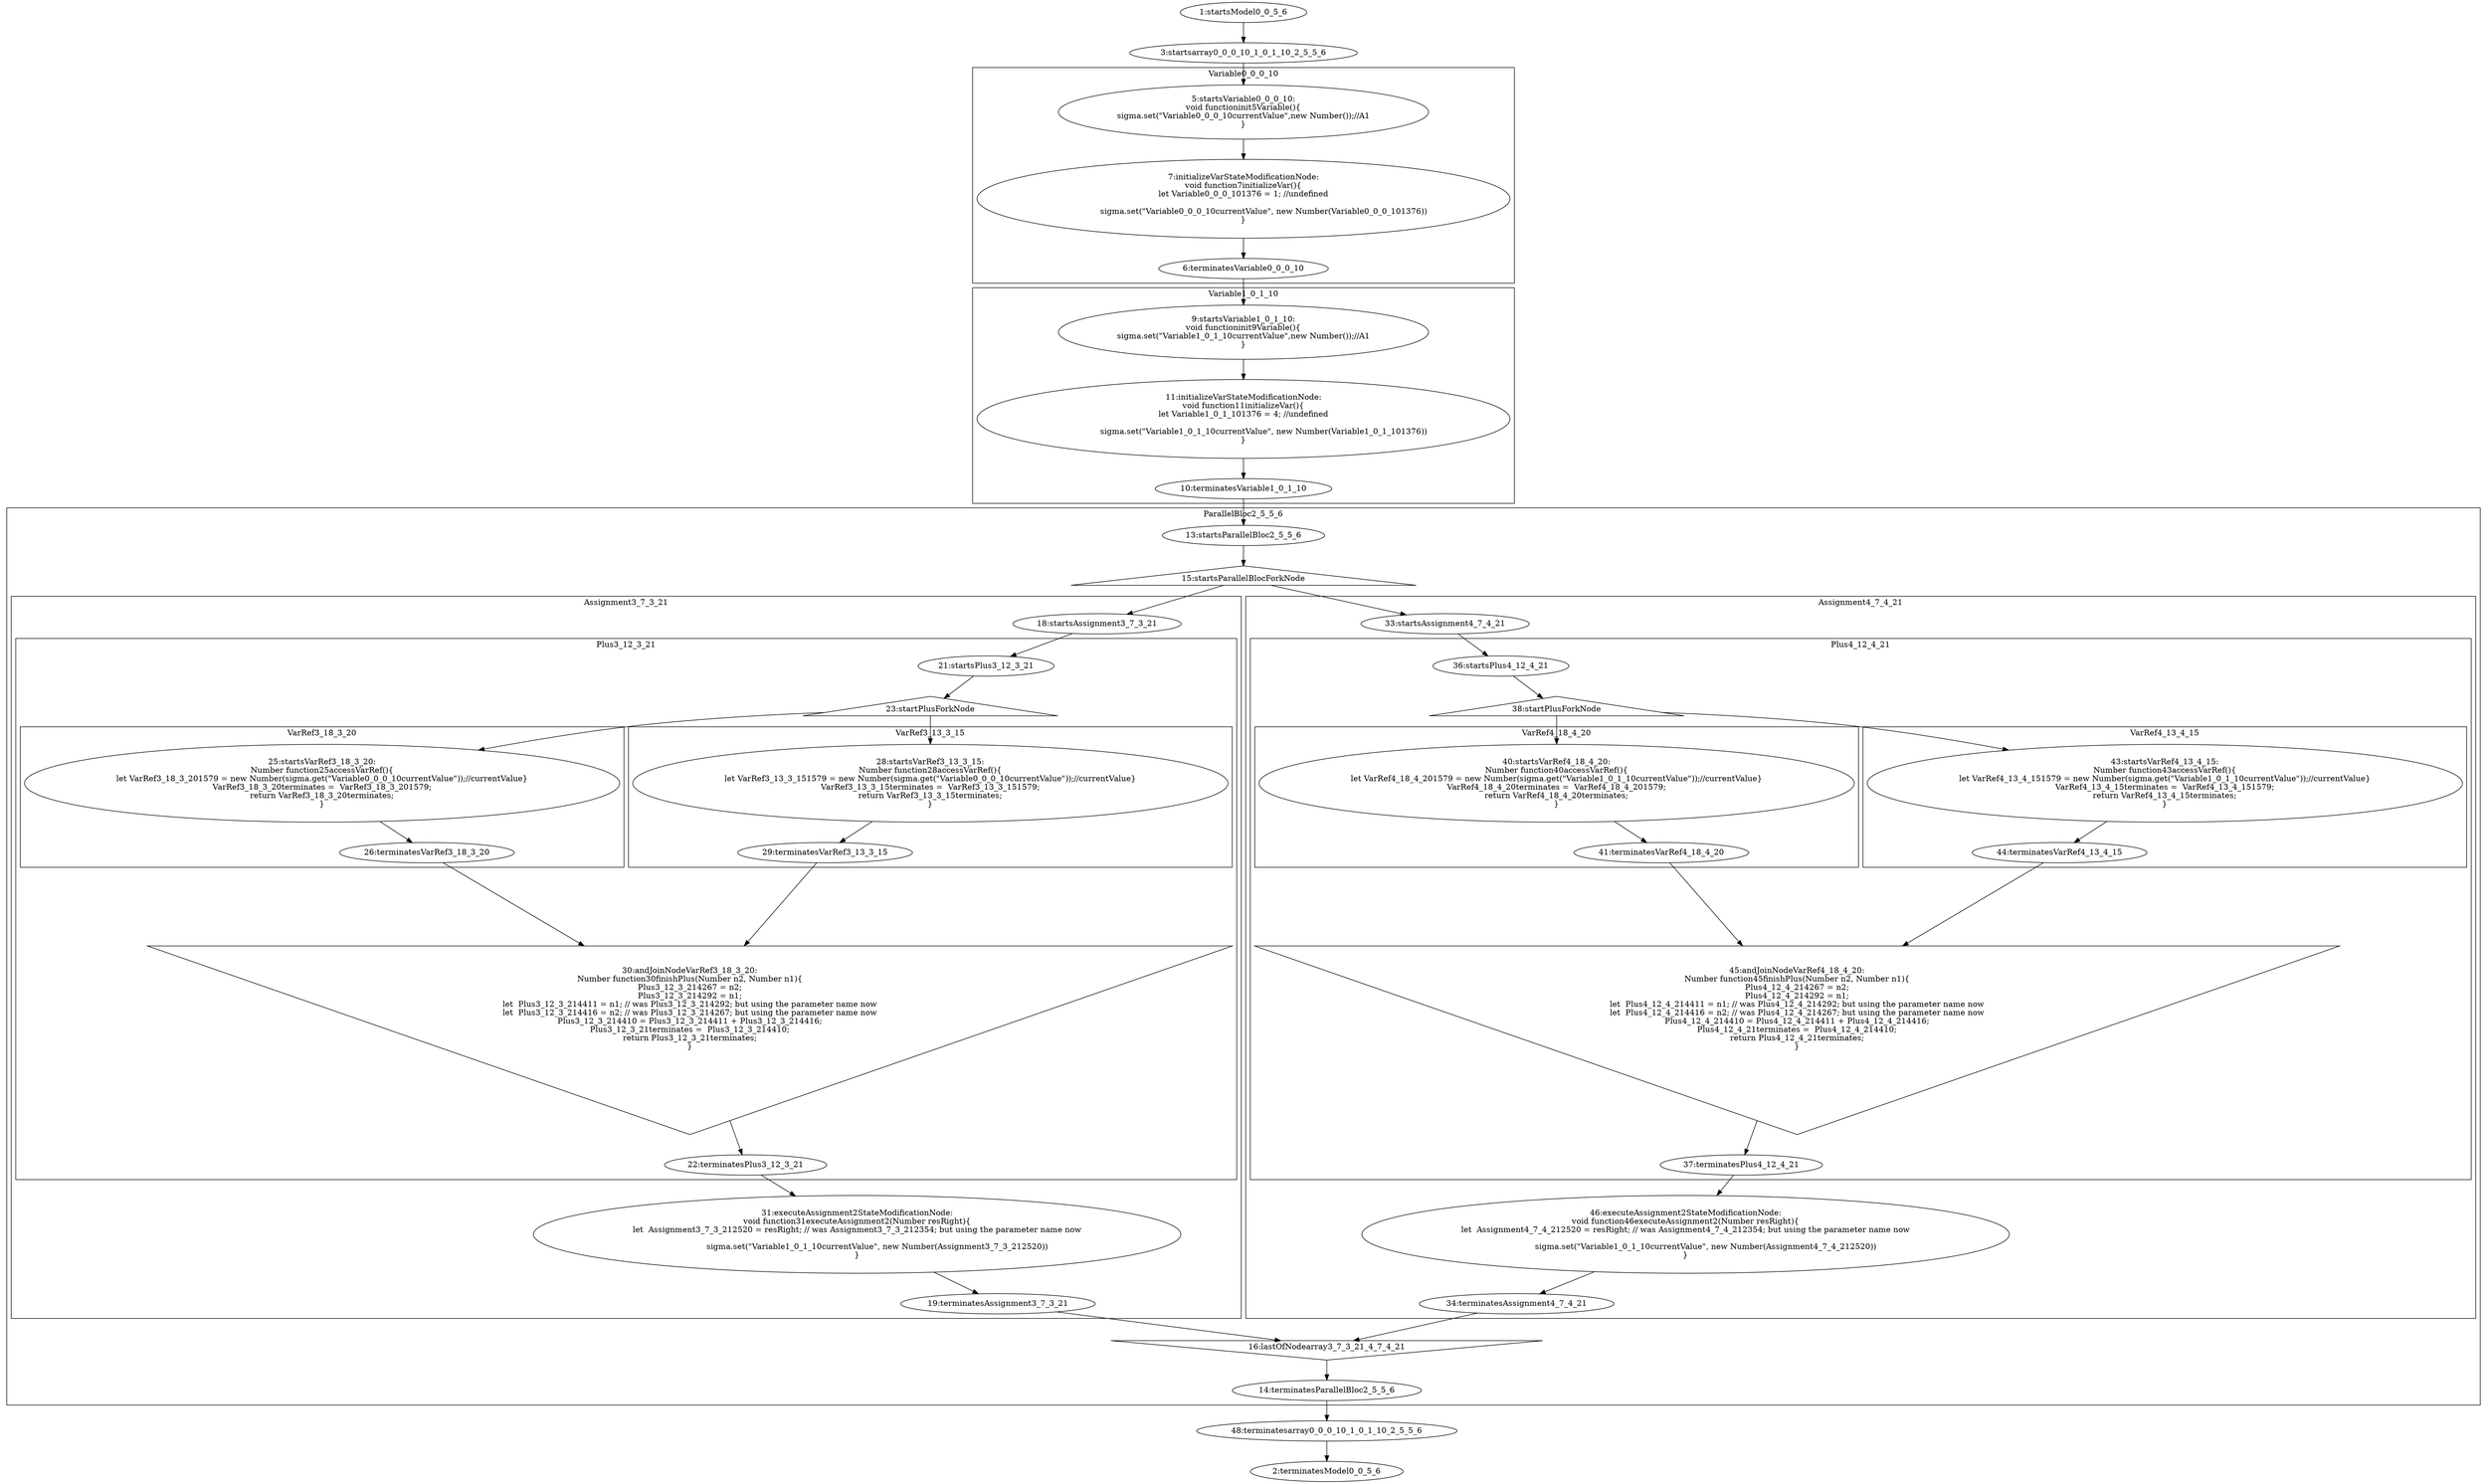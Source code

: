 digraph G {
subgraph cluster_4 {
label = "Variable0_0_0_10";
  "5" [label="5:startsVariable0_0_0_10:
void functioninit5Variable(){
sigma.set(\"Variable0_0_0_10currentValue\",new Number());//A1
}" shape="ellipse" ];
  "6" [label="6:terminatesVariable0_0_0_10" shape="ellipse" ];
  "7" [label="7:initializeVarStateModificationNode:
void function7initializeVar(){
let Variable0_0_0_101376 = 1; //undefined

                sigma.set(\"Variable0_0_0_10currentValue\", new Number(Variable0_0_0_101376))
}" shape="ellipse" ];
}
subgraph cluster_8 {
label = "Variable1_0_1_10";
  "9" [label="9:startsVariable1_0_1_10:
void functioninit9Variable(){
sigma.set(\"Variable1_0_1_10currentValue\",new Number());//A1
}" shape="ellipse" ];
  "10" [label="10:terminatesVariable1_0_1_10" shape="ellipse" ];
  "11" [label="11:initializeVarStateModificationNode:
void function11initializeVar(){
let Variable1_0_1_101376 = 4; //undefined

                sigma.set(\"Variable1_0_1_10currentValue\", new Number(Variable1_0_1_101376))
}" shape="ellipse" ];
}
subgraph cluster_12 {
label = "ParallelBloc2_5_5_6";
  "13" [label="13:startsParallelBloc2_5_5_6" shape="ellipse" ];
  "14" [label="14:terminatesParallelBloc2_5_5_6" shape="ellipse" ];
  "15" [label="15:startsParallelBlocForkNode" shape="triangle" ];
  "16" [label="16:lastOfNodearray3_7_3_21_4_7_4_21" shape="invtriangle" ];
subgraph cluster_17 {
label = "Assignment3_7_3_21";
  "18" [label="18:startsAssignment3_7_3_21" shape="ellipse" ];
  "19" [label="19:terminatesAssignment3_7_3_21" shape="ellipse" ];
  "31" [label="31:executeAssignment2StateModificationNode:
void function31executeAssignment2(Number resRight){
let  Assignment3_7_3_212520 = resRight; // was Assignment3_7_3_212354; but using the parameter name now
                                 
                sigma.set(\"Variable1_0_1_10currentValue\", new Number(Assignment3_7_3_212520))
}" shape="ellipse" ];
subgraph cluster_20 {
label = "Plus3_12_3_21";
  "21" [label="21:startsPlus3_12_3_21" shape="ellipse" ];
  "22" [label="22:terminatesPlus3_12_3_21" shape="ellipse" ];
  "23" [label="23:startPlusForkNode" shape="triangle" ];
  "30" [label="30:andJoinNodeVarRef3_18_3_20:
Number function30finishPlus(Number n2, Number n1){
Plus3_12_3_214267 = n2;
Plus3_12_3_214292 = n1;
let  Plus3_12_3_214411 = n1; // was Plus3_12_3_214292; but using the parameter name now
let  Plus3_12_3_214416 = n2; // was Plus3_12_3_214267; but using the parameter name now
Plus3_12_3_214410 = Plus3_12_3_214411 + Plus3_12_3_214416;
Plus3_12_3_21terminates =  Plus3_12_3_214410;
return Plus3_12_3_21terminates;
}" shape="invtriangle" ];
subgraph cluster_24 {
label = "VarRef3_18_3_20";
  "25" [label="25:startsVarRef3_18_3_20:
Number function25accessVarRef(){
let VarRef3_18_3_201579 = new Number(sigma.get(\"Variable0_0_0_10currentValue\"));//currentValue}
VarRef3_18_3_20terminates =  VarRef3_18_3_201579;
return VarRef3_18_3_20terminates;
}" shape="ellipse" ];
  "26" [label="26:terminatesVarRef3_18_3_20" shape="ellipse" ];
}
subgraph cluster_27 {
label = "VarRef3_13_3_15";
  "28" [label="28:startsVarRef3_13_3_15:
Number function28accessVarRef(){
let VarRef3_13_3_151579 = new Number(sigma.get(\"Variable0_0_0_10currentValue\"));//currentValue}
VarRef3_13_3_15terminates =  VarRef3_13_3_151579;
return VarRef3_13_3_15terminates;
}" shape="ellipse" ];
  "29" [label="29:terminatesVarRef3_13_3_15" shape="ellipse" ];
}
}
}
subgraph cluster_32 {
label = "Assignment4_7_4_21";
  "33" [label="33:startsAssignment4_7_4_21" shape="ellipse" ];
  "34" [label="34:terminatesAssignment4_7_4_21" shape="ellipse" ];
  "46" [label="46:executeAssignment2StateModificationNode:
void function46executeAssignment2(Number resRight){
let  Assignment4_7_4_212520 = resRight; // was Assignment4_7_4_212354; but using the parameter name now
                                 
                sigma.set(\"Variable1_0_1_10currentValue\", new Number(Assignment4_7_4_212520))
}" shape="ellipse" ];
subgraph cluster_35 {
label = "Plus4_12_4_21";
  "36" [label="36:startsPlus4_12_4_21" shape="ellipse" ];
  "37" [label="37:terminatesPlus4_12_4_21" shape="ellipse" ];
  "38" [label="38:startPlusForkNode" shape="triangle" ];
  "45" [label="45:andJoinNodeVarRef4_18_4_20:
Number function45finishPlus(Number n2, Number n1){
Plus4_12_4_214267 = n2;
Plus4_12_4_214292 = n1;
let  Plus4_12_4_214411 = n1; // was Plus4_12_4_214292; but using the parameter name now
let  Plus4_12_4_214416 = n2; // was Plus4_12_4_214267; but using the parameter name now
Plus4_12_4_214410 = Plus4_12_4_214411 + Plus4_12_4_214416;
Plus4_12_4_21terminates =  Plus4_12_4_214410;
return Plus4_12_4_21terminates;
}" shape="invtriangle" ];
subgraph cluster_39 {
label = "VarRef4_18_4_20";
  "40" [label="40:startsVarRef4_18_4_20:
Number function40accessVarRef(){
let VarRef4_18_4_201579 = new Number(sigma.get(\"Variable1_0_1_10currentValue\"));//currentValue}
VarRef4_18_4_20terminates =  VarRef4_18_4_201579;
return VarRef4_18_4_20terminates;
}" shape="ellipse" ];
  "41" [label="41:terminatesVarRef4_18_4_20" shape="ellipse" ];
}
subgraph cluster_42 {
label = "VarRef4_13_4_15";
  "43" [label="43:startsVarRef4_13_4_15:
Number function43accessVarRef(){
let VarRef4_13_4_151579 = new Number(sigma.get(\"Variable1_0_1_10currentValue\"));//currentValue}
VarRef4_13_4_15terminates =  VarRef4_13_4_151579;
return VarRef4_13_4_15terminates;
}" shape="ellipse" ];
  "44" [label="44:terminatesVarRef4_13_4_15" shape="ellipse" ];
}
}
}
}
  "1" [label="1:startsModel0_0_5_6" shape="ellipse" ];
  "2" [label="2:terminatesModel0_0_5_6" shape="ellipse" ];
  "3" [label="3:startsarray0_0_0_10_1_0_1_10_2_5_5_6" shape="ellipse" ];
  "48" [label="48:terminatesarray0_0_0_10_1_0_1_10_2_5_5_6" shape="ellipse" ];
  "5" -> "7" [label=""];
  "7" -> "6" [label=""];
  "9" -> "11" [label=""];
  "11" -> "10" [label=""];
  "25" -> "26" [label=""];
  "28" -> "29" [label=""];
  "21" -> "23" [label=""];
  "23" -> "25" [label=""];
  "23" -> "28" [label=""];
  "26" -> "30" [label=""];
  "29" -> "30" [label=""];
  "30" -> "22" [label=""];
  "18" -> "21" [label=""];
  "22" -> "31" [label=""];
  "31" -> "19" [label=""];
  "40" -> "41" [label=""];
  "43" -> "44" [label=""];
  "36" -> "38" [label=""];
  "38" -> "40" [label=""];
  "38" -> "43" [label=""];
  "41" -> "45" [label=""];
  "44" -> "45" [label=""];
  "45" -> "37" [label=""];
  "33" -> "36" [label=""];
  "37" -> "46" [label=""];
  "46" -> "34" [label=""];
  "13" -> "15" [label=""];
  "15" -> "18" [label=""];
  "19" -> "16" [label=""];
  "15" -> "33" [label=""];
  "34" -> "16" [label=""];
  "16" -> "14" [label=""];
  "1" -> "3" [label=""];
  "3" -> "5" [label=""];
  "6" -> "9" [label=""];
  "10" -> "13" [label=""];
  "14" -> "48" [label=""];
  "48" -> "2" [label=""];
}